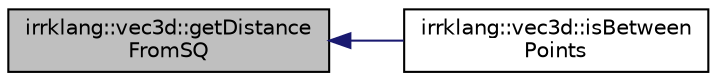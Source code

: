 digraph "irrklang::vec3d::getDistanceFromSQ"
{
  bgcolor="transparent";
  edge [fontname="Helvetica",fontsize="10",labelfontname="Helvetica",labelfontsize="10"];
  node [fontname="Helvetica",fontsize="10",shape=record];
  rankdir="LR";
  Node1 [label="irrklang::vec3d::getDistance\lFromSQ",height=0.2,width=0.4,color="black", fillcolor="grey75", style="filled", fontcolor="black"];
  Node1 -> Node2 [dir="back",color="midnightblue",fontsize="10",style="solid",fontname="Helvetica"];
  Node2 [label="irrklang::vec3d::isBetween\lPoints",height=0.2,width=0.4,color="black",URL="$classirrklang_1_1vec3d.html#a04744e39c6afadbe300062f73e592934",tooltip="Returns if this vector interpreted as a point is on a line between two other points. "];
}
